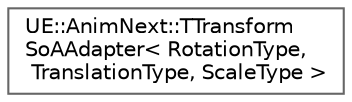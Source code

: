 digraph "Graphical Class Hierarchy"
{
 // INTERACTIVE_SVG=YES
 // LATEX_PDF_SIZE
  bgcolor="transparent";
  edge [fontname=Helvetica,fontsize=10,labelfontname=Helvetica,labelfontsize=10];
  node [fontname=Helvetica,fontsize=10,shape=box,height=0.2,width=0.4];
  rankdir="LR";
  Node0 [id="Node000000",label="UE::AnimNext::TTransform\lSoAAdapter\< RotationType,\l TranslationType, ScaleType \>",height=0.2,width=0.4,color="grey40", fillcolor="white", style="filled",URL="$d9/dac/structUE_1_1AnimNext_1_1TTransformSoAAdapter.html",tooltip=" "];
}
